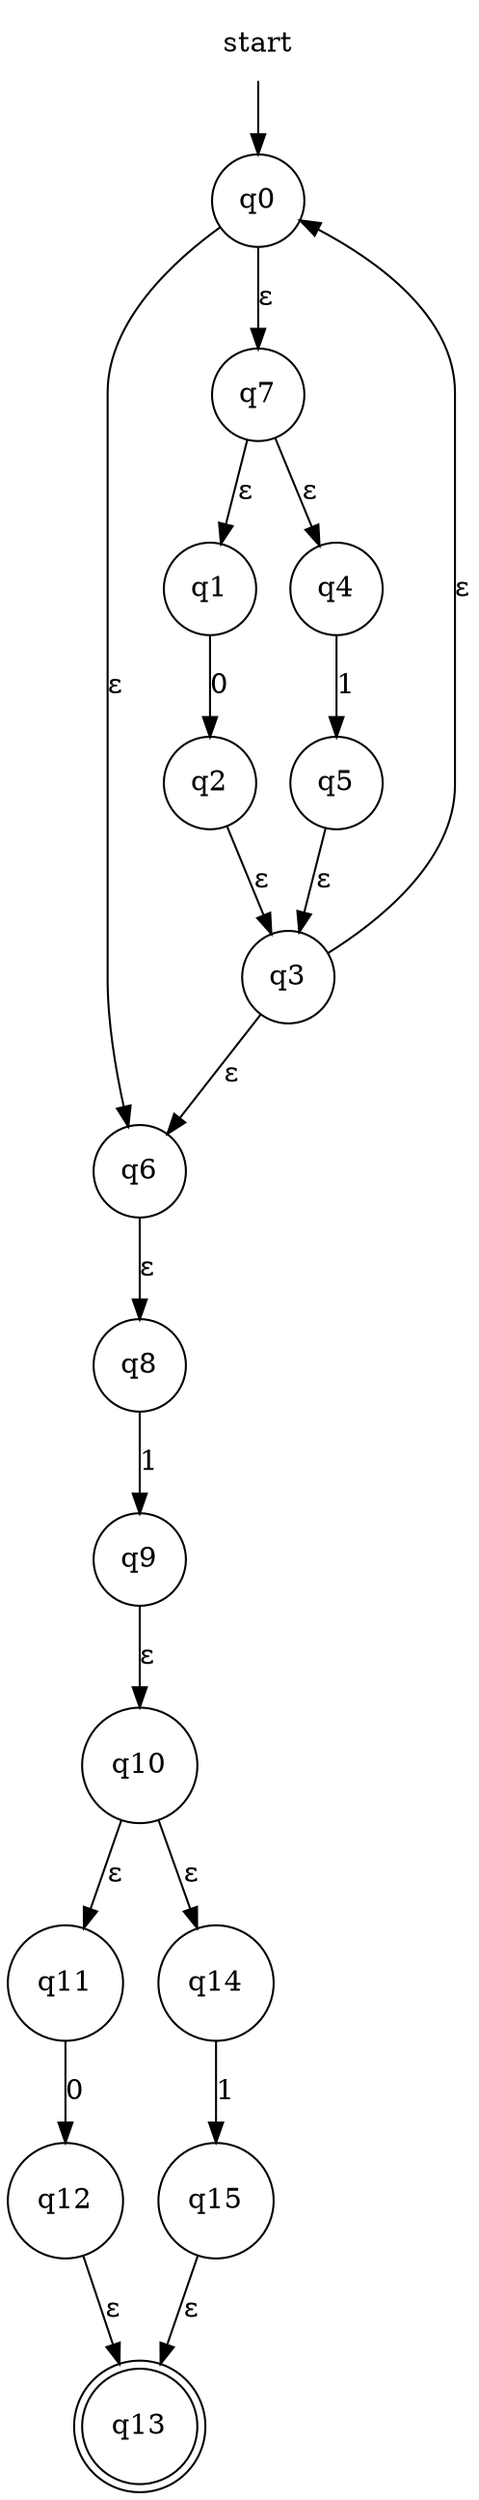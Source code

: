 digraph automaton {
    node [shape=none]; start;
    node [shape=doublecircle]; "q13";
    node [shape=circle];
    start -> "q0";
    "q0" -> "q6" [label="&epsilon;"];
    "q0" -> "q7" [label="&epsilon;"];
    "q1" -> "q2" [label="0"];
    "q2" -> "q3" [label="&epsilon;"];
    "q3" -> "q0" [label="&epsilon;"];
    "q3" -> "q6" [label="&epsilon;"];
    "q4" -> "q5" [label="1"];
    "q5" -> "q3" [label="&epsilon;"];
    "q6" -> "q8" [label="&epsilon;"];
    "q7" -> "q1" [label="&epsilon;"];
    "q7" -> "q4" [label="&epsilon;"];
    "q8" -> "q9" [label="1"];
    "q9" -> "q10" [label="&epsilon;"];
    "q10" -> "q11" [label="&epsilon;"];
    "q10" -> "q14" [label="&epsilon;"];
    "q11" -> "q12" [label="0"];
    "q12" -> "q13" [label="&epsilon;"];
    "q14" -> "q15" [label="1"];
    "q15" -> "q13" [label="&epsilon;"];
}
